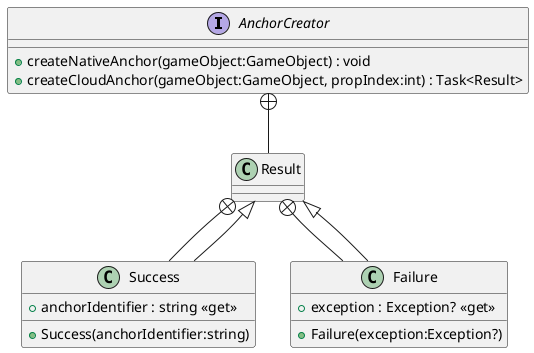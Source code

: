 @startuml
interface AnchorCreator {
    + createNativeAnchor(gameObject:GameObject) : void
    + createCloudAnchor(gameObject:GameObject, propIndex:int) : Task<Result>
}
class Result {
}
class Success {
    + anchorIdentifier : string <<get>>
    + Success(anchorIdentifier:string)
}
class Failure {
    + exception : Exception? <<get>>
    + Failure(exception:Exception?)
}
AnchorCreator +-- Result
Result +-- Success
Result <|-- Success
Result +-- Failure
Result <|-- Failure
@enduml
